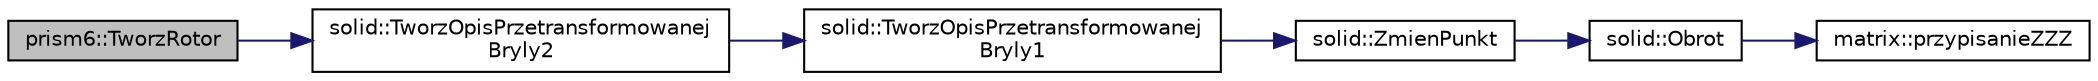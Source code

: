 digraph "prism6::TworzRotor"
{
 // LATEX_PDF_SIZE
  edge [fontname="Helvetica",fontsize="10",labelfontname="Helvetica",labelfontsize="10"];
  node [fontname="Helvetica",fontsize="10",shape=record];
  rankdir="LR";
  Node1 [label="prism6::TworzRotor",height=0.2,width=0.4,color="black", fillcolor="grey75", style="filled", fontcolor="black",tooltip="Function resposible for creating an airscrew of a drone."];
  Node1 -> Node2 [color="midnightblue",fontsize="10",style="solid",fontname="Helvetica"];
  Node2 [label="solid::TworzOpisPrzetransformowanej\lBryly2",height=0.2,width=0.4,color="black", fillcolor="white", style="filled",URL="$classsolid.html#a1b906608160300ab398231c3194b9c10",tooltip="Function resposible for proper inter-file savenigs."];
  Node2 -> Node3 [color="midnightblue",fontsize="10",style="solid",fontname="Helvetica"];
  Node3 [label="solid::TworzOpisPrzetransformowanej\lBryly1",height=0.2,width=0.4,color="black", fillcolor="white", style="filled",URL="$classsolid.html#aea0dd59903a371c3d277e013d27e467b",tooltip="Function that saves transformed pionts to a file."];
  Node3 -> Node4 [color="midnightblue",fontsize="10",style="solid",fontname="Helvetica"];
  Node4 [label="solid::ZmienPunkt",height=0.2,width=0.4,color="black", fillcolor="white", style="filled",URL="$classsolid.html#a362fd944f44b271a035d1a773c0d8807",tooltip="Function that change (truns and moves) a single point by given angle and translation."];
  Node4 -> Node5 [color="midnightblue",fontsize="10",style="solid",fontname="Helvetica"];
  Node5 [label="solid::Obrot",height=0.2,width=0.4,color="black", fillcolor="white", style="filled",URL="$classsolid.html#a1df6aa4cd4830083477bb65a0760a750",tooltip="Function that change (turns) a single point coordinates by given angle."];
  Node5 -> Node6 [color="midnightblue",fontsize="10",style="solid",fontname="Helvetica"];
  Node6 [label="matrix::przypisanieZZZ",height=0.2,width=0.4,color="black", fillcolor="white", style="filled",URL="$classmatrix.html#a3c54b84198b67754aa9c65d534ddbc3f",tooltip="Delkaracje funkcji."];
}
